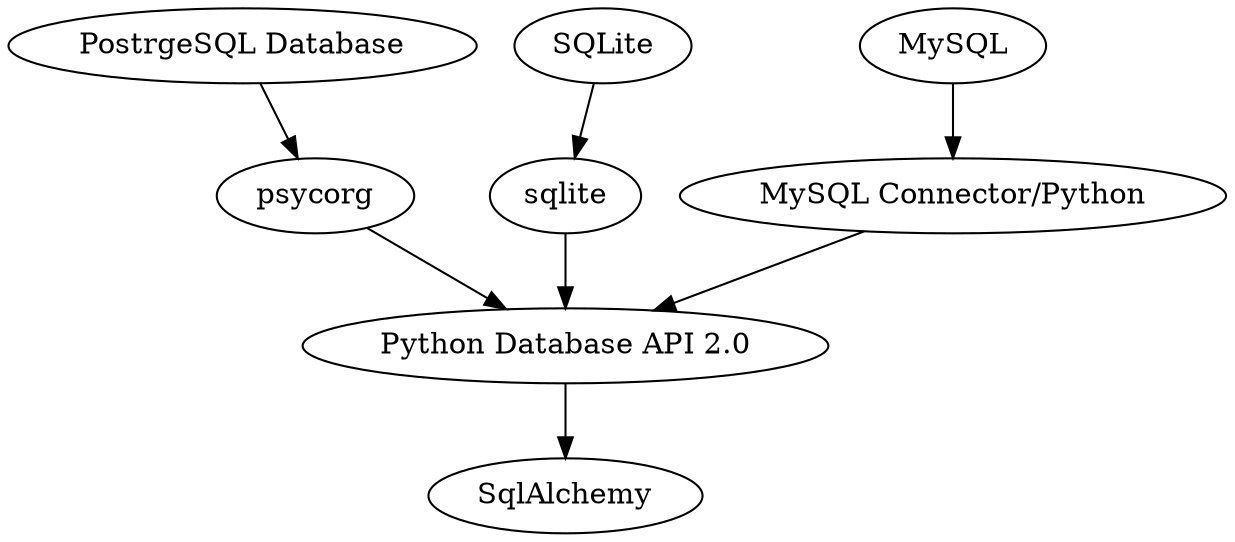 digraph schema_1{
	A[label="PostrgeSQL Database"]
	B[label="SQLite"]
	C[label="MySQL"]
	D[label="psycorg"]
	E[label="sqlite"]
	F[label="MySQL Connector/Python"]
	G[label="Python Database API 2.0"]
	H[label="SqlAlchemy"]
	A -> D -> G -> H
	B -> E -> G
	C -> F -> G
}
